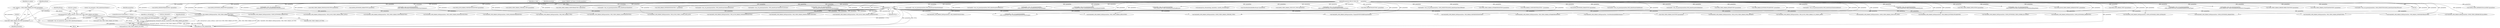 digraph "0_Android_560ccdb509a7b86186fac0fce1b25bd9a3e6a6e8_7@pointer" {
"1001100" [label="(Call,memcpy(&m_sParamAVC,pParam, sizeof(struct OMX_VIDEO_PARAM_AVCTYPE)))"];
"1000933" [label="(Call,memcpy(&avc_param, pParam, sizeof( struct OMX_VIDEO_PARAM_AVCTYPE)))"];
"1000927" [label="(Call,* pParam = (OMX_VIDEO_PARAM_AVCTYPE*)paramData)"];
"1000929" [label="(Call,(OMX_VIDEO_PARAM_AVCTYPE*)paramData)"];
"1000923" [label="(Call,VALIDATE_OMX_PARAM_DATA(paramData, OMX_VIDEO_PARAM_AVCTYPE))"];
"1000131" [label="(Call,paramData == NULL)"];
"1000112" [label="(MethodParameterIn,OMX_IN OMX_PTR        paramData)"];
"1002727" [label="(Call,(QOMX_VIDEO_HIERARCHICALLAYERS*)paramData)"];
"1002260" [label="(Call,(QOMX_INDEXEXTRADATATYPE *)paramData)"];
"1002721" [label="(Call,VALIDATE_OMX_PARAM_DATA(paramData, QOMX_VIDEO_HIERARCHICALLAYERS))"];
"1000936" [label="(Identifier,pParam)"];
"1000130" [label="(ControlStructure,if (paramData == NULL))"];
"1002084" [label="(Call,VALIDATE_OMX_PARAM_DATA(paramData, OMX_VIDEO_PARAM_INTRAREFRESHTYPE))"];
"1002792" [label="(Call,VALIDATE_OMX_PARAM_DATA(paramData, OMX_QCOM_VIDEO_PARAM_PERF_LEVEL))"];
"1001108" [label="(Identifier,m_sIntraperiod)"];
"1000112" [label="(MethodParameterIn,OMX_IN OMX_PTR        paramData)"];
"1002549" [label="(Call,(QOMX_EXTNINDEX_PARAMTYPE*)paramData)"];
"1002252" [label="(Call,VALIDATE_OMX_PARAM_DATA(paramData, QOMX_INDEXEXTRADATATYPE))"];
"1002741" [label="(Call,handle->venc_set_param(paramData,\n (OMX_INDEXTYPE)OMX_QcomIndexHierarchicalStructure))"];
"1002054" [label="(Call,VALIDATE_OMX_PARAM_DATA(paramData, OMX_VIDEO_PARAM_ERRORCORRECTIONTYPE))"];
"1001246" [label="(Call,(OMX_VIDEO_PARAM_PROFILELEVELTYPE*)paramData)"];
"1002643" [label="(Call,(QOMX_EXTNINDEX_PARAMTYPE*)paramData)"];
"1002706" [label="(Call,handle->venc_set_param(paramData,\n                             (OMX_INDEXTYPE)OMX_QcomIndexParamH264AUDelimiter))"];
"1001101" [label="(Call,&m_sParamAVC)"];
"1002483" [label="(Call,VALIDATE_OMX_PARAM_DATA(paramData, QOMX_VIDEO_PARAM_LTRMODE_TYPE))"];
"1001979" [label="(Call,(OMX_QCOM_PARAM_PORTDEFINITIONTYPE*)paramData)"];
"1000132" [label="(Identifier,paramData)"];
"1000886" [label="(Call,(OMX_VIDEO_PARAM_H263TYPE*)paramData)"];
"1002489" [label="(Call,(QOMX_VIDEO_PARAM_LTRMODE_TYPE*)paramData)"];
"1002543" [label="(Call,VALIDATE_OMX_PARAM_DATA(paramData, QOMX_EXTNINDEX_PARAMTYPE))"];
"1000558" [label="(Call,(OMX_VIDEO_PARAM_PORTFORMATTYPE *)paramData)"];
"1001100" [label="(Call,memcpy(&m_sParamAVC,pParam, sizeof(struct OMX_VIDEO_PARAM_AVCTYPE)))"];
"1000893" [label="(Call,handle->venc_set_param(paramData,OMX_IndexParamVideoH263))"];
"1000552" [label="(Call,VALIDATE_OMX_PARAM_DATA(paramData, OMX_VIDEO_PARAM_PORTFORMATTYPE))"];
"1000177" [label="(Call,(OMX_PARAM_PORTDEFINITIONTYPE *) paramData)"];
"1001882" [label="(Call,handle->venc_set_param(paramData, OMX_IndexParamVideoQuantization))"];
"1002067" [label="(Call,handle->venc_set_param(paramData, OMX_IndexParamVideoErrorCorrection))"];
"1002851" [label="(Call,handle->venc_set_param(paramData,\n                             (OMX_INDEXTYPE)QOMX_IndexParamVideoInitialQp))"];
"1001240" [label="(Call,VALIDATE_OMX_PARAM_DATA(paramData, OMX_VIDEO_PARAM_PROFILELEVELTYPE))"];
"1001862" [label="(Call,VALIDATE_OMX_PARAM_DATA(paramData, OMX_VIDEO_PARAM_QUANTIZATIONTYPE))"];
"1001920" [label="(Call,VALIDATE_OMX_PARAM_DATA(paramData, OMX_QCOM_VIDEO_PARAM_QPRANGETYPE))"];
"1000575" [label="(Call,handle->venc_set_param(paramData,OMX_IndexParamVideoPortFormat))"];
"1000752" [label="(Call,VALIDATE_OMX_PARAM_DATA(paramData, OMX_VIDEO_PARAM_MPEG4TYPE))"];
"1000933" [label="(Call,memcpy(&avc_param, pParam, sizeof( struct OMX_VIDEO_PARAM_AVCTYPE)))"];
"1000171" [label="(Call,VALIDATE_OMX_PARAM_DATA(paramData, OMX_PARAM_PORTDEFINITIONTYPE))"];
"1000451" [label="(Call,handle->venc_set_param(paramData,OMX_IndexParamPortDefinition))"];
"1001940" [label="(Call,handle->venc_set_param(paramData,\n (OMX_INDEXTYPE)OMX_QcomIndexParamVideoQPRange))"];
"1002686" [label="(Call,handle->venc_set_param(paramData,\n                             (OMX_INDEXTYPE)OMX_QcomIndexParamSequenceHeaderWithIDR))"];
"1002810" [label="(Call,VALIDATE_OMX_PARAM_DATA(paramData, OMX_QCOM_VIDEO_PARAM_VUI_TIMING_INFO))"];
"1001820" [label="(Call,VALIDATE_OMX_PARAM_DATA(paramData, OMX_PARAM_BUFFERSUPPLIERTYPE))"];
"1002833" [label="(Call,handle->venc_set_param(paramData,\n                             (OMX_INDEXTYPE) OMX_QcomIndexParamPeakBitrate))"];
"1002861" [label="(Call,memcpy(&m_sParamInitqp, paramData, sizeof(m_sParamInitqp)))"];
"1002120" [label="(Call,(StoreMetaDataInBuffersParams*)paramData)"];
"1000136" [label="(Literal,\"ERROR: Get Param in Invalid paramData\")"];
"1002519" [label="(Call,(QOMX_VIDEO_PARAM_LTRCOUNT_TYPE*)paramData)"];
"1000131" [label="(Call,paramData == NULL)"];
"1002637" [label="(Call,VALIDATE_OMX_PARAM_DATA(paramData, QOMX_EXTNINDEX_PARAMTYPE))"];
"1002613" [label="(Call,handle->venc_set_param(paramData,\n (OMX_INDEXTYPE)OMX_QcomIndexEnableSliceDeliveryMode))"];
"1001786" [label="(Call,(OMX_PRIORITYMGMTTYPE*) paramData)"];
"1002595" [label="(Call,VALIDATE_OMX_PARAM_DATA(paramData, QOMX_EXTNINDEX_PARAMTYPE))"];
"1001103" [label="(Identifier,pParam)"];
"1000934" [label="(Call,&avc_param)"];
"1001504" [label="(Call,VALIDATE_OMX_PARAM_DATA(paramData, OMX_PARAM_COMPONENTROLETYPE))"];
"1002494" [label="(Call,handle->venc_set_param(paramData, (OMX_INDEXTYPE)QOMX_IndexParamVideoLTRMode))"];
"1000142" [label="(Identifier,m_state)"];
"1000929" [label="(Call,(OMX_VIDEO_PARAM_AVCTYPE*)paramData)"];
"1000928" [label="(Identifier,pParam)"];
"1002092" [label="(Call,(OMX_VIDEO_PARAM_INTRAREFRESHTYPE*)paramData)"];
"1001510" [label="(Call,(OMX_PARAM_COMPONENTROLETYPE *) paramData)"];
"1000925" [label="(Identifier,OMX_VIDEO_PARAM_AVCTYPE)"];
"1000660" [label="(Call,VALIDATE_OMX_PARAM_DATA(paramData, OMX_PORT_PARAM_TYPE))"];
"1000923" [label="(Call,VALIDATE_OMX_PARAM_DATA(paramData, OMX_VIDEO_PARAM_AVCTYPE))"];
"1002601" [label="(Call,(QOMX_EXTNINDEX_PARAMTYPE*)paramData)"];
"1000687" [label="(Call,handle->venc_set_param(paramData,OMX_IndexParamVideoBitrate))"];
"1002701" [label="(Call,VALIDATE_OMX_PARAM_DATA(paramData, OMX_QCOM_VIDEO_CONFIG_H264_AUD))"];
"1000924" [label="(Identifier,paramData)"];
"1000276" [label="(Call,handle->venc_set_param(paramData,OMX_IndexParamPortDefinition))"];
"1000680" [label="(Call,(OMX_VIDEO_PARAM_BITRATETYPE*)paramData)"];
"1001104" [label="(Call,sizeof(struct OMX_VIDEO_PARAM_AVCTYPE))"];
"1000937" [label="(Call,sizeof( struct OMX_VIDEO_PARAM_AVCTYPE))"];
"1001828" [label="(Call,(OMX_PARAM_BUFFERSUPPLIERTYPE*) paramData)"];
"1001973" [label="(Call,VALIDATE_OMX_PARAM_DATA(paramData, OMX_QCOM_PARAM_PORTDEFINITIONTYPE))"];
"1000922" [label="(Block,)"];
"1002097" [label="(Call,handle->venc_set_param(paramData,OMX_IndexParamVideoIntraRefresh))"];
"1000940" [label="(Literal,\"set_parameter: OMX_IndexParamVideoAvc\")"];
"1001769" [label="(Call,VALIDATE_OMX_PARAM_DATA(paramData, OMX_PRIORITYMGMTTYPE))"];
"1000931" [label="(Identifier,paramData)"];
"1002872" [label="(Call,handle->venc_set_param(paramData,\n (OMX_INDEXTYPE) OMX_QcomIndexParamSetMVSearchrange))"];
"1002681" [label="(Call,VALIDATE_OMX_PARAM_DATA(paramData, PrependSPSPPSToIDRFramesParams))"];
"1002797" [label="(Call,handle->venc_set_param(paramData,\n                             (OMX_INDEXTYPE) OMX_QcomIndexParamPerfLevel))"];
"1002114" [label="(Call,VALIDATE_OMX_PARAM_DATA(paramData, StoreMetaDataInBuffersParams))"];
"1002828" [label="(Call,VALIDATE_OMX_PARAM_DATA(paramData, OMX_QCOM_VIDEO_PARAM_PEAK_BITRATE))"];
"1000758" [label="(Call,(OMX_VIDEO_PARAM_MPEG4TYPE*)paramData)"];
"1002890" [label="(Call,handle->venc_set_param(paramData,\n                          (OMX_INDEXTYPE)OMX_QcomIndexParamVideoHybridHierpMode))"];
"1001928" [label="(Call,(OMX_QCOM_VIDEO_PARAM_QPRANGETYPE*) paramData)"];
"1000935" [label="(Identifier,avc_param)"];
"1002513" [label="(Call,VALIDATE_OMX_PARAM_DATA(paramData, QOMX_VIDEO_PARAM_LTRCOUNT_TYPE))"];
"1002885" [label="(Call,VALIDATE_OMX_PARAM_DATA(paramData, QOMX_EXTNINDEX_VIDEO_HYBRID_HP_MODE))"];
"1001092" [label="(Call,handle->venc_set_param(&avc_param,OMX_IndexParamVideoAvc))"];
"1000666" [label="(Call,(OMX_PORT_PARAM_TYPE*)(paramData))"];
"1000133" [label="(Identifier,NULL)"];
"1002846" [label="(Call,VALIDATE_OMX_PARAM_DATA(paramData, QOMX_EXTNINDEX_VIDEO_INITIALQP))"];
"1000674" [label="(Call,VALIDATE_OMX_PARAM_DATA(paramData, OMX_VIDEO_PARAM_BITRATETYPE))"];
"1002657" [label="(Call,handle->venc_set_param(paramData,\n (OMX_INDEXTYPE)OMX_QcomIndexEnableH263PlusPType))"];
"1002815" [label="(Call,handle->venc_set_param(paramData,\n                             (OMX_INDEXTYPE) OMX_QcomIndexParamH264VUITimingInfo))"];
"1002062" [label="(Call,(OMX_VIDEO_PARAM_ERRORCORRECTIONTYPE*)paramData)"];
"1002913" [label="(MethodReturn,OMX_ERRORTYPE)"];
"1001870" [label="(Call,(OMX_VIDEO_PARAM_QUANTIZATIONTYPE*) paramData)"];
"1000927" [label="(Call,* pParam = (OMX_VIDEO_PARAM_AVCTYPE*)paramData)"];
"1002524" [label="(Call,handle->venc_set_param(paramData, (OMX_INDEXTYPE)QOMX_IndexParamVideoLTRCount))"];
"1001100" -> "1000922"  [label="AST: "];
"1001100" -> "1001104"  [label="CFG: "];
"1001101" -> "1001100"  [label="AST: "];
"1001103" -> "1001100"  [label="AST: "];
"1001104" -> "1001100"  [label="AST: "];
"1001108" -> "1001100"  [label="CFG: "];
"1001100" -> "1002913"  [label="DDG: memcpy(&m_sParamAVC,pParam, sizeof(struct OMX_VIDEO_PARAM_AVCTYPE))"];
"1001100" -> "1002913"  [label="DDG: pParam"];
"1001100" -> "1002913"  [label="DDG: &m_sParamAVC"];
"1000933" -> "1001100"  [label="DDG: pParam"];
"1000933" -> "1000922"  [label="AST: "];
"1000933" -> "1000937"  [label="CFG: "];
"1000934" -> "1000933"  [label="AST: "];
"1000936" -> "1000933"  [label="AST: "];
"1000937" -> "1000933"  [label="AST: "];
"1000940" -> "1000933"  [label="CFG: "];
"1000933" -> "1002913"  [label="DDG: pParam"];
"1000933" -> "1002913"  [label="DDG: memcpy(&avc_param, pParam, sizeof( struct OMX_VIDEO_PARAM_AVCTYPE))"];
"1000927" -> "1000933"  [label="DDG: pParam"];
"1000933" -> "1001092"  [label="DDG: &avc_param"];
"1000927" -> "1000922"  [label="AST: "];
"1000927" -> "1000929"  [label="CFG: "];
"1000928" -> "1000927"  [label="AST: "];
"1000929" -> "1000927"  [label="AST: "];
"1000935" -> "1000927"  [label="CFG: "];
"1000927" -> "1002913"  [label="DDG: (OMX_VIDEO_PARAM_AVCTYPE*)paramData"];
"1000929" -> "1000927"  [label="DDG: paramData"];
"1000929" -> "1000931"  [label="CFG: "];
"1000930" -> "1000929"  [label="AST: "];
"1000931" -> "1000929"  [label="AST: "];
"1000929" -> "1002913"  [label="DDG: paramData"];
"1000923" -> "1000929"  [label="DDG: paramData"];
"1000112" -> "1000929"  [label="DDG: paramData"];
"1000923" -> "1000922"  [label="AST: "];
"1000923" -> "1000925"  [label="CFG: "];
"1000924" -> "1000923"  [label="AST: "];
"1000925" -> "1000923"  [label="AST: "];
"1000928" -> "1000923"  [label="CFG: "];
"1000923" -> "1002913"  [label="DDG: OMX_VIDEO_PARAM_AVCTYPE"];
"1000923" -> "1002913"  [label="DDG: VALIDATE_OMX_PARAM_DATA(paramData, OMX_VIDEO_PARAM_AVCTYPE)"];
"1000131" -> "1000923"  [label="DDG: paramData"];
"1000112" -> "1000923"  [label="DDG: paramData"];
"1000131" -> "1000130"  [label="AST: "];
"1000131" -> "1000133"  [label="CFG: "];
"1000132" -> "1000131"  [label="AST: "];
"1000133" -> "1000131"  [label="AST: "];
"1000136" -> "1000131"  [label="CFG: "];
"1000142" -> "1000131"  [label="CFG: "];
"1000131" -> "1002913"  [label="DDG: paramData"];
"1000131" -> "1002913"  [label="DDG: NULL"];
"1000131" -> "1002913"  [label="DDG: paramData == NULL"];
"1000112" -> "1000131"  [label="DDG: paramData"];
"1000131" -> "1000171"  [label="DDG: paramData"];
"1000131" -> "1000552"  [label="DDG: paramData"];
"1000131" -> "1000660"  [label="DDG: paramData"];
"1000131" -> "1000674"  [label="DDG: paramData"];
"1000131" -> "1000752"  [label="DDG: paramData"];
"1000131" -> "1000886"  [label="DDG: paramData"];
"1000131" -> "1001240"  [label="DDG: paramData"];
"1000131" -> "1001504"  [label="DDG: paramData"];
"1000131" -> "1001769"  [label="DDG: paramData"];
"1000131" -> "1001820"  [label="DDG: paramData"];
"1000131" -> "1001862"  [label="DDG: paramData"];
"1000131" -> "1001920"  [label="DDG: paramData"];
"1000131" -> "1001973"  [label="DDG: paramData"];
"1000131" -> "1002054"  [label="DDG: paramData"];
"1000131" -> "1002084"  [label="DDG: paramData"];
"1000131" -> "1002114"  [label="DDG: paramData"];
"1000131" -> "1002252"  [label="DDG: paramData"];
"1000131" -> "1002483"  [label="DDG: paramData"];
"1000131" -> "1002513"  [label="DDG: paramData"];
"1000131" -> "1002543"  [label="DDG: paramData"];
"1000131" -> "1002595"  [label="DDG: paramData"];
"1000131" -> "1002637"  [label="DDG: paramData"];
"1000131" -> "1002681"  [label="DDG: paramData"];
"1000131" -> "1002701"  [label="DDG: paramData"];
"1000131" -> "1002721"  [label="DDG: paramData"];
"1000131" -> "1002792"  [label="DDG: paramData"];
"1000131" -> "1002810"  [label="DDG: paramData"];
"1000131" -> "1002828"  [label="DDG: paramData"];
"1000131" -> "1002846"  [label="DDG: paramData"];
"1000131" -> "1002872"  [label="DDG: paramData"];
"1000131" -> "1002885"  [label="DDG: paramData"];
"1000112" -> "1000109"  [label="AST: "];
"1000112" -> "1002913"  [label="DDG: paramData"];
"1000112" -> "1000171"  [label="DDG: paramData"];
"1000112" -> "1000177"  [label="DDG: paramData"];
"1000112" -> "1000276"  [label="DDG: paramData"];
"1000112" -> "1000451"  [label="DDG: paramData"];
"1000112" -> "1000552"  [label="DDG: paramData"];
"1000112" -> "1000558"  [label="DDG: paramData"];
"1000112" -> "1000575"  [label="DDG: paramData"];
"1000112" -> "1000660"  [label="DDG: paramData"];
"1000112" -> "1000666"  [label="DDG: paramData"];
"1000112" -> "1000674"  [label="DDG: paramData"];
"1000112" -> "1000680"  [label="DDG: paramData"];
"1000112" -> "1000687"  [label="DDG: paramData"];
"1000112" -> "1000752"  [label="DDG: paramData"];
"1000112" -> "1000758"  [label="DDG: paramData"];
"1000112" -> "1000886"  [label="DDG: paramData"];
"1000112" -> "1000893"  [label="DDG: paramData"];
"1000112" -> "1001240"  [label="DDG: paramData"];
"1000112" -> "1001246"  [label="DDG: paramData"];
"1000112" -> "1001504"  [label="DDG: paramData"];
"1000112" -> "1001510"  [label="DDG: paramData"];
"1000112" -> "1001769"  [label="DDG: paramData"];
"1000112" -> "1001786"  [label="DDG: paramData"];
"1000112" -> "1001820"  [label="DDG: paramData"];
"1000112" -> "1001828"  [label="DDG: paramData"];
"1000112" -> "1001862"  [label="DDG: paramData"];
"1000112" -> "1001870"  [label="DDG: paramData"];
"1000112" -> "1001882"  [label="DDG: paramData"];
"1000112" -> "1001920"  [label="DDG: paramData"];
"1000112" -> "1001928"  [label="DDG: paramData"];
"1000112" -> "1001940"  [label="DDG: paramData"];
"1000112" -> "1001973"  [label="DDG: paramData"];
"1000112" -> "1001979"  [label="DDG: paramData"];
"1000112" -> "1002054"  [label="DDG: paramData"];
"1000112" -> "1002062"  [label="DDG: paramData"];
"1000112" -> "1002067"  [label="DDG: paramData"];
"1000112" -> "1002084"  [label="DDG: paramData"];
"1000112" -> "1002092"  [label="DDG: paramData"];
"1000112" -> "1002097"  [label="DDG: paramData"];
"1000112" -> "1002114"  [label="DDG: paramData"];
"1000112" -> "1002120"  [label="DDG: paramData"];
"1000112" -> "1002252"  [label="DDG: paramData"];
"1000112" -> "1002260"  [label="DDG: paramData"];
"1000112" -> "1002483"  [label="DDG: paramData"];
"1000112" -> "1002489"  [label="DDG: paramData"];
"1000112" -> "1002494"  [label="DDG: paramData"];
"1000112" -> "1002513"  [label="DDG: paramData"];
"1000112" -> "1002519"  [label="DDG: paramData"];
"1000112" -> "1002524"  [label="DDG: paramData"];
"1000112" -> "1002543"  [label="DDG: paramData"];
"1000112" -> "1002549"  [label="DDG: paramData"];
"1000112" -> "1002595"  [label="DDG: paramData"];
"1000112" -> "1002601"  [label="DDG: paramData"];
"1000112" -> "1002613"  [label="DDG: paramData"];
"1000112" -> "1002637"  [label="DDG: paramData"];
"1000112" -> "1002643"  [label="DDG: paramData"];
"1000112" -> "1002657"  [label="DDG: paramData"];
"1000112" -> "1002681"  [label="DDG: paramData"];
"1000112" -> "1002686"  [label="DDG: paramData"];
"1000112" -> "1002701"  [label="DDG: paramData"];
"1000112" -> "1002706"  [label="DDG: paramData"];
"1000112" -> "1002721"  [label="DDG: paramData"];
"1000112" -> "1002727"  [label="DDG: paramData"];
"1000112" -> "1002741"  [label="DDG: paramData"];
"1000112" -> "1002792"  [label="DDG: paramData"];
"1000112" -> "1002797"  [label="DDG: paramData"];
"1000112" -> "1002810"  [label="DDG: paramData"];
"1000112" -> "1002815"  [label="DDG: paramData"];
"1000112" -> "1002828"  [label="DDG: paramData"];
"1000112" -> "1002833"  [label="DDG: paramData"];
"1000112" -> "1002846"  [label="DDG: paramData"];
"1000112" -> "1002851"  [label="DDG: paramData"];
"1000112" -> "1002861"  [label="DDG: paramData"];
"1000112" -> "1002872"  [label="DDG: paramData"];
"1000112" -> "1002885"  [label="DDG: paramData"];
"1000112" -> "1002890"  [label="DDG: paramData"];
}
